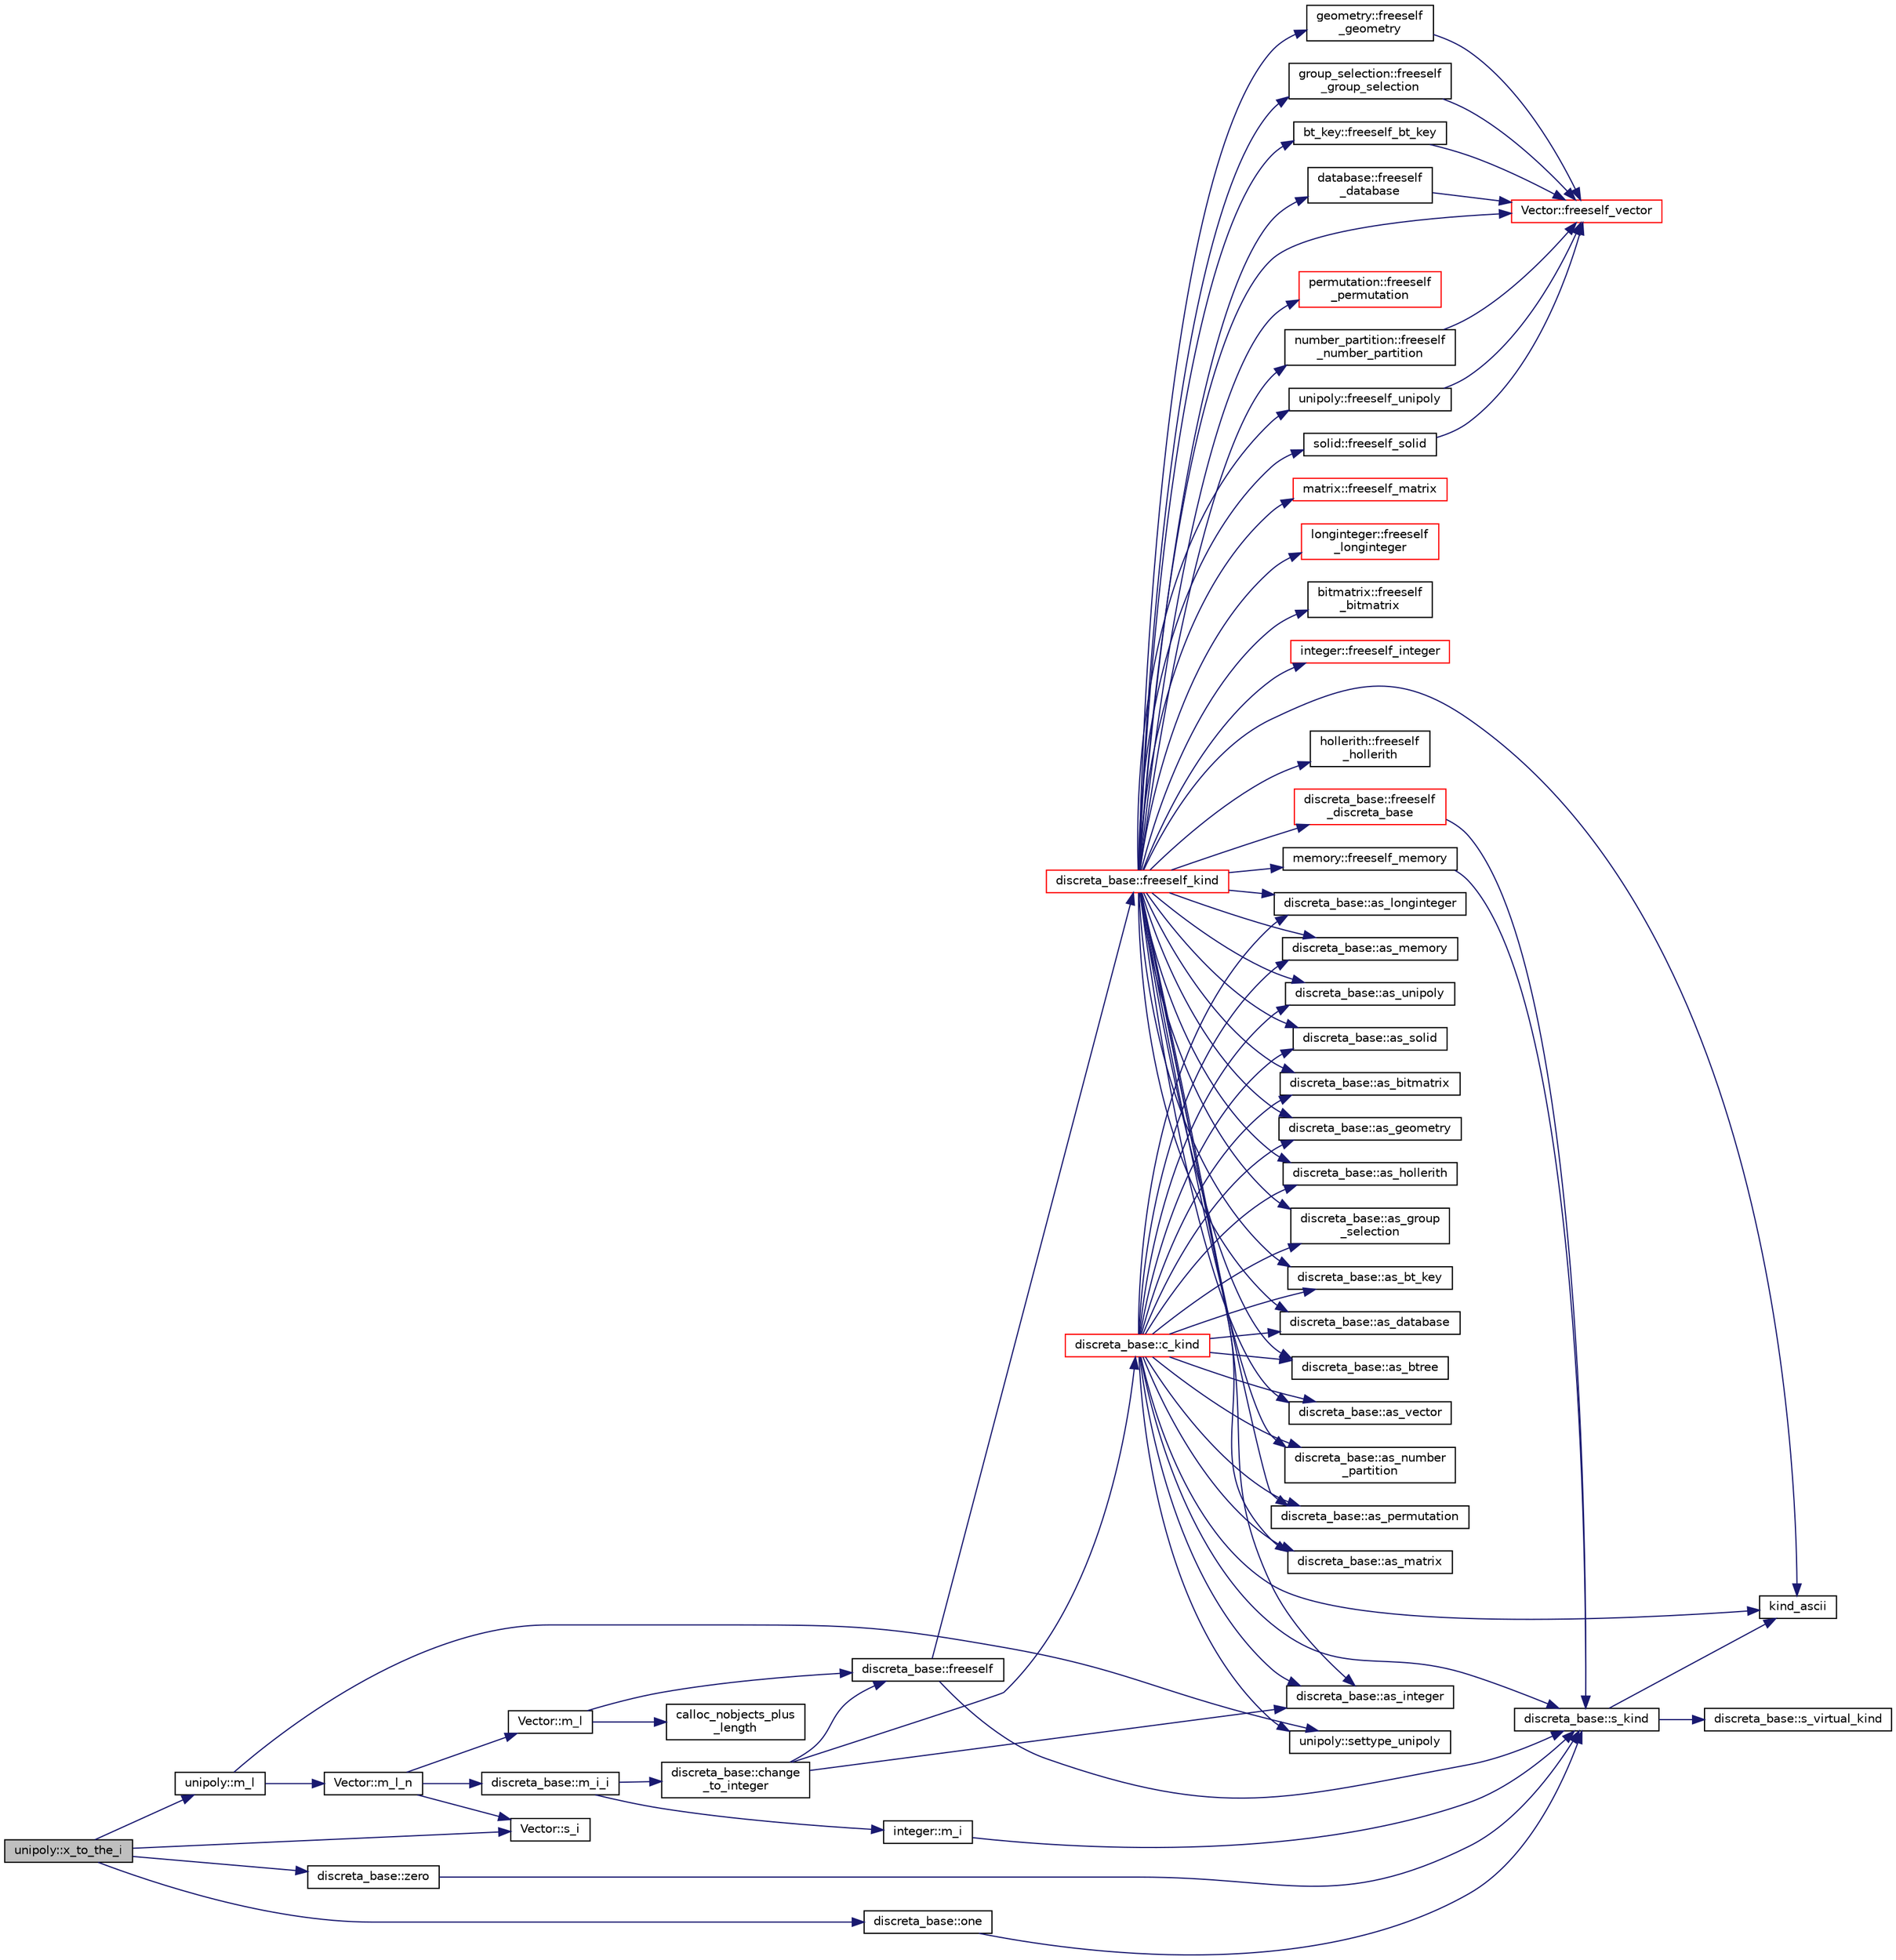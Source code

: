digraph "unipoly::x_to_the_i"
{
  edge [fontname="Helvetica",fontsize="10",labelfontname="Helvetica",labelfontsize="10"];
  node [fontname="Helvetica",fontsize="10",shape=record];
  rankdir="LR";
  Node2776 [label="unipoly::x_to_the_i",height=0.2,width=0.4,color="black", fillcolor="grey75", style="filled", fontcolor="black"];
  Node2776 -> Node2777 [color="midnightblue",fontsize="10",style="solid",fontname="Helvetica"];
  Node2777 [label="unipoly::m_l",height=0.2,width=0.4,color="black", fillcolor="white", style="filled",URL="$d1/d89/classunipoly.html#a776ccf5b98954c5212b684944ab5d725"];
  Node2777 -> Node2778 [color="midnightblue",fontsize="10",style="solid",fontname="Helvetica"];
  Node2778 [label="Vector::m_l_n",height=0.2,width=0.4,color="black", fillcolor="white", style="filled",URL="$d5/db2/class_vector.html#a5c7c126e6266ecdc832c5ce5bc1cca2f"];
  Node2778 -> Node2779 [color="midnightblue",fontsize="10",style="solid",fontname="Helvetica"];
  Node2779 [label="Vector::m_l",height=0.2,width=0.4,color="black", fillcolor="white", style="filled",URL="$d5/db2/class_vector.html#a00f5520c2a6b4f5282a1a8bcf8ea74eb"];
  Node2779 -> Node2780 [color="midnightblue",fontsize="10",style="solid",fontname="Helvetica"];
  Node2780 [label="discreta_base::freeself",height=0.2,width=0.4,color="black", fillcolor="white", style="filled",URL="$d7/d71/classdiscreta__base.html#a9a3c9501a562293b5667c11b9174d6e5"];
  Node2780 -> Node2781 [color="midnightblue",fontsize="10",style="solid",fontname="Helvetica"];
  Node2781 [label="discreta_base::freeself_kind",height=0.2,width=0.4,color="red", fillcolor="white", style="filled",URL="$d7/d71/classdiscreta__base.html#a63a23ada2165b3838fab719ed458cec8"];
  Node2781 -> Node2782 [color="midnightblue",fontsize="10",style="solid",fontname="Helvetica"];
  Node2782 [label="discreta_base::freeself\l_discreta_base",height=0.2,width=0.4,color="red", fillcolor="white", style="filled",URL="$d7/d71/classdiscreta__base.html#a8b1ec2cee4566034441e066dc2c027db"];
  Node2782 -> Node2783 [color="midnightblue",fontsize="10",style="solid",fontname="Helvetica"];
  Node2783 [label="discreta_base::s_kind",height=0.2,width=0.4,color="black", fillcolor="white", style="filled",URL="$d7/d71/classdiscreta__base.html#a8a830025c74adbbc3362418a7c2ba157"];
  Node2783 -> Node2784 [color="midnightblue",fontsize="10",style="solid",fontname="Helvetica"];
  Node2784 [label="discreta_base::s_virtual_kind",height=0.2,width=0.4,color="black", fillcolor="white", style="filled",URL="$d7/d71/classdiscreta__base.html#a52778a6d6943a468be083d0785d418fb"];
  Node2783 -> Node2785 [color="midnightblue",fontsize="10",style="solid",fontname="Helvetica"];
  Node2785 [label="kind_ascii",height=0.2,width=0.4,color="black", fillcolor="white", style="filled",URL="$d9/d60/discreta_8h.html#ad0ce825a9f29bc6cec27e1b64cfe27bf"];
  Node2781 -> Node2789 [color="midnightblue",fontsize="10",style="solid",fontname="Helvetica"];
  Node2789 [label="discreta_base::as_integer",height=0.2,width=0.4,color="black", fillcolor="white", style="filled",URL="$d7/d71/classdiscreta__base.html#a00d7691eaf874fd283d942692fe8dd26"];
  Node2781 -> Node2790 [color="midnightblue",fontsize="10",style="solid",fontname="Helvetica"];
  Node2790 [label="integer::freeself_integer",height=0.2,width=0.4,color="red", fillcolor="white", style="filled",URL="$d0/de5/classinteger.html#a02eb557612c9db1820dd75a77151edc0"];
  Node2781 -> Node2791 [color="midnightblue",fontsize="10",style="solid",fontname="Helvetica"];
  Node2791 [label="discreta_base::as_vector",height=0.2,width=0.4,color="black", fillcolor="white", style="filled",URL="$d7/d71/classdiscreta__base.html#a7bdd6cae39c380b128ee9e17e42cf020"];
  Node2781 -> Node2792 [color="midnightblue",fontsize="10",style="solid",fontname="Helvetica"];
  Node2792 [label="Vector::freeself_vector",height=0.2,width=0.4,color="red", fillcolor="white", style="filled",URL="$d5/db2/class_vector.html#ad55c58937ca8fb342247a2c0fb572d20"];
  Node2781 -> Node2794 [color="midnightblue",fontsize="10",style="solid",fontname="Helvetica"];
  Node2794 [label="discreta_base::as_number\l_partition",height=0.2,width=0.4,color="black", fillcolor="white", style="filled",URL="$d7/d71/classdiscreta__base.html#a307aa09de0e925d46697707968ffab00"];
  Node2781 -> Node2795 [color="midnightblue",fontsize="10",style="solid",fontname="Helvetica"];
  Node2795 [label="number_partition::freeself\l_number_partition",height=0.2,width=0.4,color="black", fillcolor="white", style="filled",URL="$df/d50/classnumber__partition.html#aa74111c1c8cd218b654e7b7c1ca42eb5"];
  Node2795 -> Node2792 [color="midnightblue",fontsize="10",style="solid",fontname="Helvetica"];
  Node2781 -> Node2796 [color="midnightblue",fontsize="10",style="solid",fontname="Helvetica"];
  Node2796 [label="discreta_base::as_permutation",height=0.2,width=0.4,color="black", fillcolor="white", style="filled",URL="$d7/d71/classdiscreta__base.html#aa4e72f36a82984239b12ae831e131098"];
  Node2781 -> Node2797 [color="midnightblue",fontsize="10",style="solid",fontname="Helvetica"];
  Node2797 [label="permutation::freeself\l_permutation",height=0.2,width=0.4,color="red", fillcolor="white", style="filled",URL="$d0/d08/classpermutation.html#a1f86343fa765d71c976d79e5ce372c12"];
  Node2781 -> Node2798 [color="midnightblue",fontsize="10",style="solid",fontname="Helvetica"];
  Node2798 [label="discreta_base::as_matrix",height=0.2,width=0.4,color="black", fillcolor="white", style="filled",URL="$d7/d71/classdiscreta__base.html#ae4d7f56d917a4707b838fbffde6467ff"];
  Node2781 -> Node2799 [color="midnightblue",fontsize="10",style="solid",fontname="Helvetica"];
  Node2799 [label="matrix::freeself_matrix",height=0.2,width=0.4,color="red", fillcolor="white", style="filled",URL="$d1/d8d/classmatrix.html#ab47d61820499f35c15bf82fb6a3b9bd1"];
  Node2781 -> Node2801 [color="midnightblue",fontsize="10",style="solid",fontname="Helvetica"];
  Node2801 [label="discreta_base::as_longinteger",height=0.2,width=0.4,color="black", fillcolor="white", style="filled",URL="$d7/d71/classdiscreta__base.html#a20a094639eb711b10c8694c51937f7cd"];
  Node2781 -> Node2802 [color="midnightblue",fontsize="10",style="solid",fontname="Helvetica"];
  Node2802 [label="longinteger::freeself\l_longinteger",height=0.2,width=0.4,color="red", fillcolor="white", style="filled",URL="$d3/d71/classlonginteger.html#a82006f4b7c6bf897de0387497e16c219"];
  Node2781 -> Node2804 [color="midnightblue",fontsize="10",style="solid",fontname="Helvetica"];
  Node2804 [label="discreta_base::as_memory",height=0.2,width=0.4,color="black", fillcolor="white", style="filled",URL="$d7/d71/classdiscreta__base.html#ad94b2d7dce0cd4fa22db57f6e79c4bd2"];
  Node2781 -> Node2805 [color="midnightblue",fontsize="10",style="solid",fontname="Helvetica"];
  Node2805 [label="memory::freeself_memory",height=0.2,width=0.4,color="black", fillcolor="white", style="filled",URL="$d8/d99/classmemory.html#a19366f9105d79a0e818cc19255d7ef4f"];
  Node2805 -> Node2783 [color="midnightblue",fontsize="10",style="solid",fontname="Helvetica"];
  Node2781 -> Node2806 [color="midnightblue",fontsize="10",style="solid",fontname="Helvetica"];
  Node2806 [label="discreta_base::as_unipoly",height=0.2,width=0.4,color="black", fillcolor="white", style="filled",URL="$d7/d71/classdiscreta__base.html#ad50d8027f039fe5c2478cddb243adc9d"];
  Node2781 -> Node2807 [color="midnightblue",fontsize="10",style="solid",fontname="Helvetica"];
  Node2807 [label="unipoly::freeself_unipoly",height=0.2,width=0.4,color="black", fillcolor="white", style="filled",URL="$d1/d89/classunipoly.html#aad315db6c6adb555a0c63877aab7d27e"];
  Node2807 -> Node2792 [color="midnightblue",fontsize="10",style="solid",fontname="Helvetica"];
  Node2781 -> Node2808 [color="midnightblue",fontsize="10",style="solid",fontname="Helvetica"];
  Node2808 [label="discreta_base::as_solid",height=0.2,width=0.4,color="black", fillcolor="white", style="filled",URL="$d7/d71/classdiscreta__base.html#a1fc5f2b85ec97ab0a69dd64903c970a5"];
  Node2781 -> Node2809 [color="midnightblue",fontsize="10",style="solid",fontname="Helvetica"];
  Node2809 [label="solid::freeself_solid",height=0.2,width=0.4,color="black", fillcolor="white", style="filled",URL="$d8/def/classsolid.html#a84c2f0abd7b24b1cf2ccefa9c99567fe"];
  Node2809 -> Node2792 [color="midnightblue",fontsize="10",style="solid",fontname="Helvetica"];
  Node2781 -> Node2810 [color="midnightblue",fontsize="10",style="solid",fontname="Helvetica"];
  Node2810 [label="discreta_base::as_bitmatrix",height=0.2,width=0.4,color="black", fillcolor="white", style="filled",URL="$d7/d71/classdiscreta__base.html#a071ad54ea8ef6c9d1d15f532e5a76df6"];
  Node2781 -> Node2811 [color="midnightblue",fontsize="10",style="solid",fontname="Helvetica"];
  Node2811 [label="bitmatrix::freeself\l_bitmatrix",height=0.2,width=0.4,color="black", fillcolor="white", style="filled",URL="$de/dc8/classbitmatrix.html#a4b84eed56a244df63819eae6b7ba1eff"];
  Node2781 -> Node2812 [color="midnightblue",fontsize="10",style="solid",fontname="Helvetica"];
  Node2812 [label="discreta_base::as_geometry",height=0.2,width=0.4,color="black", fillcolor="white", style="filled",URL="$d7/d71/classdiscreta__base.html#a38fc7b4cdd830703e9d87354b79bc5c8"];
  Node2781 -> Node2813 [color="midnightblue",fontsize="10",style="solid",fontname="Helvetica"];
  Node2813 [label="geometry::freeself\l_geometry",height=0.2,width=0.4,color="black", fillcolor="white", style="filled",URL="$da/d44/classgeometry.html#a504b1b52d24b4ae00d9fd0b7838b57e6"];
  Node2813 -> Node2792 [color="midnightblue",fontsize="10",style="solid",fontname="Helvetica"];
  Node2781 -> Node2814 [color="midnightblue",fontsize="10",style="solid",fontname="Helvetica"];
  Node2814 [label="discreta_base::as_hollerith",height=0.2,width=0.4,color="black", fillcolor="white", style="filled",URL="$d7/d71/classdiscreta__base.html#a3e66f82711f314710107e2f29e589690"];
  Node2781 -> Node2815 [color="midnightblue",fontsize="10",style="solid",fontname="Helvetica"];
  Node2815 [label="hollerith::freeself\l_hollerith",height=0.2,width=0.4,color="black", fillcolor="white", style="filled",URL="$d8/d99/classhollerith.html#a240d1b30780c9e09323d0b3ad5e2d1f7"];
  Node2781 -> Node2816 [color="midnightblue",fontsize="10",style="solid",fontname="Helvetica"];
  Node2816 [label="discreta_base::as_group\l_selection",height=0.2,width=0.4,color="black", fillcolor="white", style="filled",URL="$d7/d71/classdiscreta__base.html#aae1bac4883c567718bef9fb610abbdc8"];
  Node2781 -> Node2817 [color="midnightblue",fontsize="10",style="solid",fontname="Helvetica"];
  Node2817 [label="group_selection::freeself\l_group_selection",height=0.2,width=0.4,color="black", fillcolor="white", style="filled",URL="$d6/db0/classgroup__selection.html#a778b1a466858bf7f90516eeba1795798"];
  Node2817 -> Node2792 [color="midnightblue",fontsize="10",style="solid",fontname="Helvetica"];
  Node2781 -> Node2818 [color="midnightblue",fontsize="10",style="solid",fontname="Helvetica"];
  Node2818 [label="discreta_base::as_bt_key",height=0.2,width=0.4,color="black", fillcolor="white", style="filled",URL="$d7/d71/classdiscreta__base.html#a2734c6e08dca17cf6588bd5064ec1b9f"];
  Node2781 -> Node2819 [color="midnightblue",fontsize="10",style="solid",fontname="Helvetica"];
  Node2819 [label="bt_key::freeself_bt_key",height=0.2,width=0.4,color="black", fillcolor="white", style="filled",URL="$d1/de5/classbt__key.html#aad1f5a9b943d3ae072f1d09a9bb126c6"];
  Node2819 -> Node2792 [color="midnightblue",fontsize="10",style="solid",fontname="Helvetica"];
  Node2781 -> Node2820 [color="midnightblue",fontsize="10",style="solid",fontname="Helvetica"];
  Node2820 [label="discreta_base::as_database",height=0.2,width=0.4,color="black", fillcolor="white", style="filled",URL="$d7/d71/classdiscreta__base.html#ab055d39d58210a2b03ba3d33703b09a9"];
  Node2781 -> Node2821 [color="midnightblue",fontsize="10",style="solid",fontname="Helvetica"];
  Node2821 [label="database::freeself\l_database",height=0.2,width=0.4,color="black", fillcolor="white", style="filled",URL="$db/d72/classdatabase.html#a4dc263211f9b364e4fa733c8cf53e066"];
  Node2821 -> Node2792 [color="midnightblue",fontsize="10",style="solid",fontname="Helvetica"];
  Node2781 -> Node2822 [color="midnightblue",fontsize="10",style="solid",fontname="Helvetica"];
  Node2822 [label="discreta_base::as_btree",height=0.2,width=0.4,color="black", fillcolor="white", style="filled",URL="$d7/d71/classdiscreta__base.html#a78e76674cef2ec113c17989c11288778"];
  Node2781 -> Node2785 [color="midnightblue",fontsize="10",style="solid",fontname="Helvetica"];
  Node2780 -> Node2783 [color="midnightblue",fontsize="10",style="solid",fontname="Helvetica"];
  Node2779 -> Node2828 [color="midnightblue",fontsize="10",style="solid",fontname="Helvetica"];
  Node2828 [label="calloc_nobjects_plus\l_length",height=0.2,width=0.4,color="black", fillcolor="white", style="filled",URL="$d9/d60/discreta_8h.html#a71599d54c8c17dfa065a363f5cdd0aa4"];
  Node2778 -> Node2829 [color="midnightblue",fontsize="10",style="solid",fontname="Helvetica"];
  Node2829 [label="Vector::s_i",height=0.2,width=0.4,color="black", fillcolor="white", style="filled",URL="$d5/db2/class_vector.html#a1c4fe1752523df8119f70dd550244871"];
  Node2778 -> Node2830 [color="midnightblue",fontsize="10",style="solid",fontname="Helvetica"];
  Node2830 [label="discreta_base::m_i_i",height=0.2,width=0.4,color="black", fillcolor="white", style="filled",URL="$d7/d71/classdiscreta__base.html#aa231464a9d4bc233f66608021c9ad997"];
  Node2830 -> Node2831 [color="midnightblue",fontsize="10",style="solid",fontname="Helvetica"];
  Node2831 [label="discreta_base::change\l_to_integer",height=0.2,width=0.4,color="black", fillcolor="white", style="filled",URL="$d7/d71/classdiscreta__base.html#a58a5a5bd8f8e6f2dd7b4483b66dc7bb9"];
  Node2831 -> Node2780 [color="midnightblue",fontsize="10",style="solid",fontname="Helvetica"];
  Node2831 -> Node2832 [color="midnightblue",fontsize="10",style="solid",fontname="Helvetica"];
  Node2832 [label="discreta_base::c_kind",height=0.2,width=0.4,color="red", fillcolor="white", style="filled",URL="$d7/d71/classdiscreta__base.html#adc2ff61589c2d083688e7a43f333cb62"];
  Node2832 -> Node2789 [color="midnightblue",fontsize="10",style="solid",fontname="Helvetica"];
  Node2832 -> Node2791 [color="midnightblue",fontsize="10",style="solid",fontname="Helvetica"];
  Node2832 -> Node2794 [color="midnightblue",fontsize="10",style="solid",fontname="Helvetica"];
  Node2832 -> Node2796 [color="midnightblue",fontsize="10",style="solid",fontname="Helvetica"];
  Node2832 -> Node2798 [color="midnightblue",fontsize="10",style="solid",fontname="Helvetica"];
  Node2832 -> Node2801 [color="midnightblue",fontsize="10",style="solid",fontname="Helvetica"];
  Node2832 -> Node2804 [color="midnightblue",fontsize="10",style="solid",fontname="Helvetica"];
  Node2832 -> Node2806 [color="midnightblue",fontsize="10",style="solid",fontname="Helvetica"];
  Node2832 -> Node2841 [color="midnightblue",fontsize="10",style="solid",fontname="Helvetica"];
  Node2841 [label="unipoly::settype_unipoly",height=0.2,width=0.4,color="black", fillcolor="white", style="filled",URL="$d1/d89/classunipoly.html#a8db854fcc85c5e1150b1f1b1c005c95b"];
  Node2832 -> Node2808 [color="midnightblue",fontsize="10",style="solid",fontname="Helvetica"];
  Node2832 -> Node2810 [color="midnightblue",fontsize="10",style="solid",fontname="Helvetica"];
  Node2832 -> Node2812 [color="midnightblue",fontsize="10",style="solid",fontname="Helvetica"];
  Node2832 -> Node2814 [color="midnightblue",fontsize="10",style="solid",fontname="Helvetica"];
  Node2832 -> Node2816 [color="midnightblue",fontsize="10",style="solid",fontname="Helvetica"];
  Node2832 -> Node2818 [color="midnightblue",fontsize="10",style="solid",fontname="Helvetica"];
  Node2832 -> Node2820 [color="midnightblue",fontsize="10",style="solid",fontname="Helvetica"];
  Node2832 -> Node2822 [color="midnightblue",fontsize="10",style="solid",fontname="Helvetica"];
  Node2832 -> Node2785 [color="midnightblue",fontsize="10",style="solid",fontname="Helvetica"];
  Node2832 -> Node2783 [color="midnightblue",fontsize="10",style="solid",fontname="Helvetica"];
  Node2831 -> Node2789 [color="midnightblue",fontsize="10",style="solid",fontname="Helvetica"];
  Node2830 -> Node2854 [color="midnightblue",fontsize="10",style="solid",fontname="Helvetica"];
  Node2854 [label="integer::m_i",height=0.2,width=0.4,color="black", fillcolor="white", style="filled",URL="$d0/de5/classinteger.html#a869091f0a0f35f5354c8c4a70250e8a9"];
  Node2854 -> Node2783 [color="midnightblue",fontsize="10",style="solid",fontname="Helvetica"];
  Node2777 -> Node2841 [color="midnightblue",fontsize="10",style="solid",fontname="Helvetica"];
  Node2776 -> Node2829 [color="midnightblue",fontsize="10",style="solid",fontname="Helvetica"];
  Node2776 -> Node2855 [color="midnightblue",fontsize="10",style="solid",fontname="Helvetica"];
  Node2855 [label="discreta_base::zero",height=0.2,width=0.4,color="black", fillcolor="white", style="filled",URL="$d7/d71/classdiscreta__base.html#a424aa44bbb6ca48d30ad1087dbd6f210"];
  Node2855 -> Node2783 [color="midnightblue",fontsize="10",style="solid",fontname="Helvetica"];
  Node2776 -> Node2856 [color="midnightblue",fontsize="10",style="solid",fontname="Helvetica"];
  Node2856 [label="discreta_base::one",height=0.2,width=0.4,color="black", fillcolor="white", style="filled",URL="$d7/d71/classdiscreta__base.html#a6f5d6422a0040950415db30e39dafd19"];
  Node2856 -> Node2783 [color="midnightblue",fontsize="10",style="solid",fontname="Helvetica"];
}
